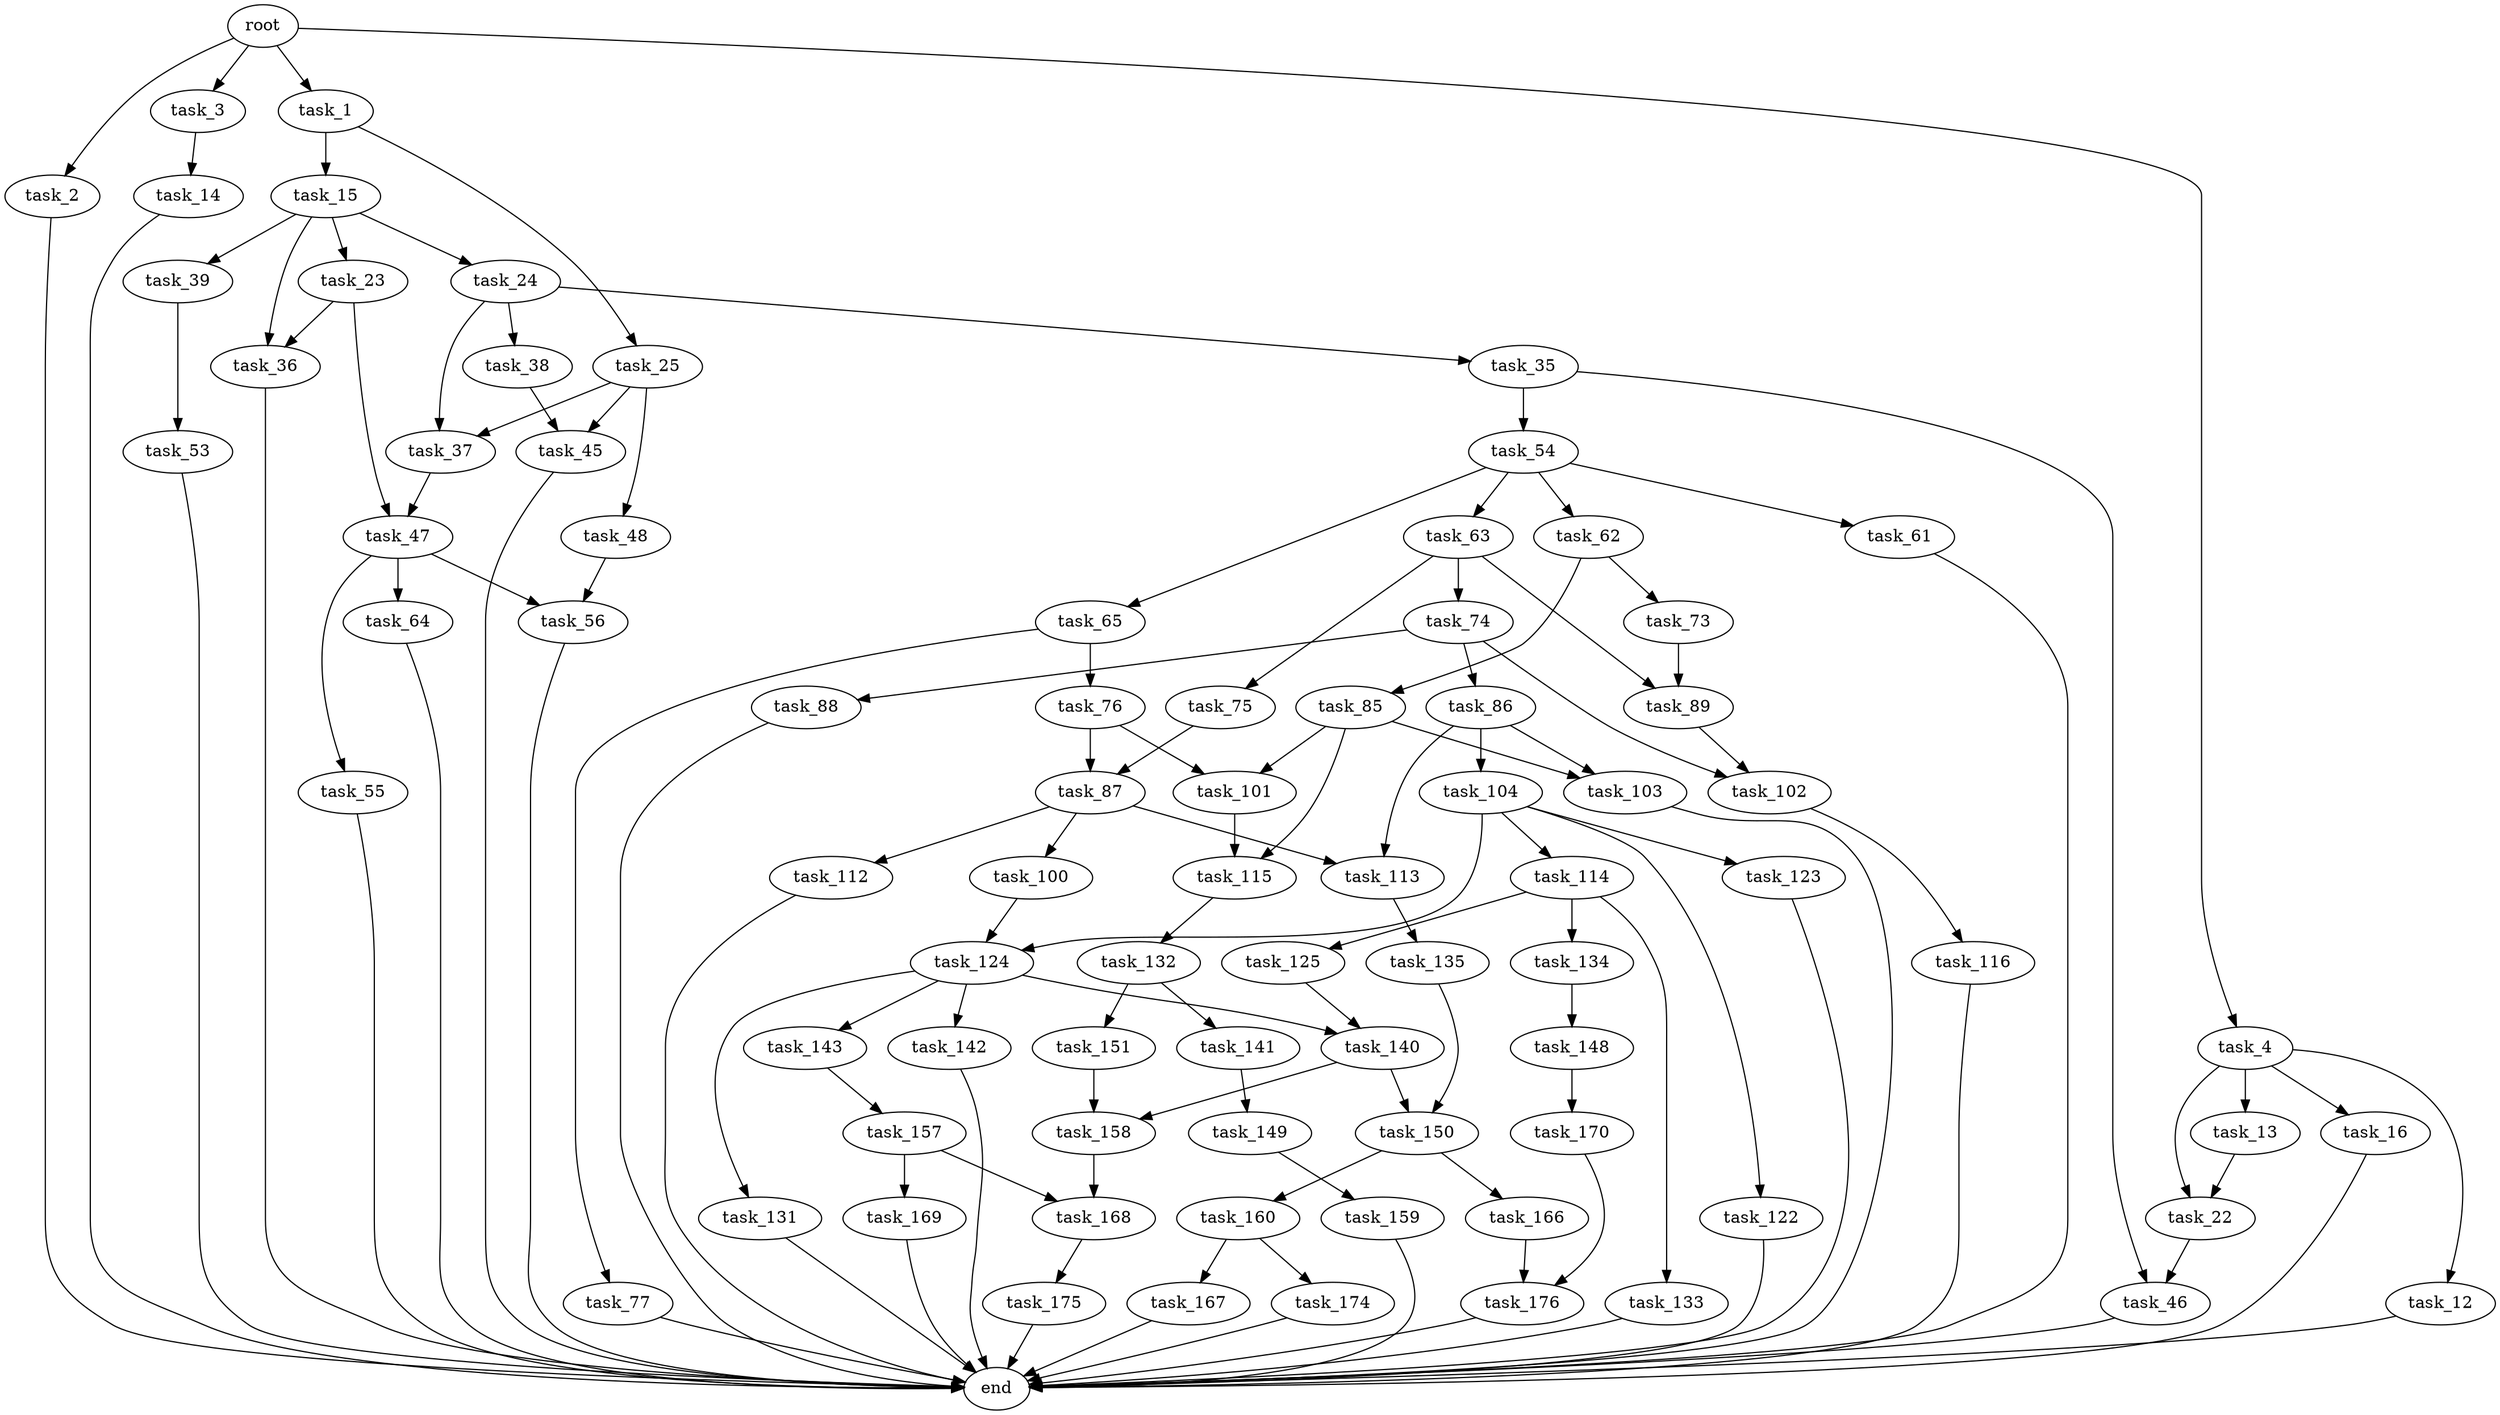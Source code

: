 digraph G {
  root [size="0.000000"];
  task_1 [size="1341262855893.000000"];
  task_2 [size="25060898827.000000"];
  task_3 [size="14531202495.000000"];
  task_4 [size="3355480757.000000"];
  task_15 [size="47244986453.000000"];
  task_25 [size="549755813888.000000"];
  end [size="0.000000"];
  task_14 [size="26014782224.000000"];
  task_12 [size="46387141988.000000"];
  task_13 [size="225495457928.000000"];
  task_16 [size="782757789696.000000"];
  task_22 [size="361481062719.000000"];
  task_23 [size="134217728000.000000"];
  task_24 [size="592513753625.000000"];
  task_36 [size="5267280904.000000"];
  task_39 [size="1983692831.000000"];
  task_46 [size="11720388421.000000"];
  task_47 [size="8162414527.000000"];
  task_35 [size="2550919959.000000"];
  task_37 [size="8589934592.000000"];
  task_38 [size="68719476736.000000"];
  task_45 [size="186682390953.000000"];
  task_48 [size="8589934592.000000"];
  task_54 [size="55353493114.000000"];
  task_53 [size="364154903730.000000"];
  task_55 [size="28078687214.000000"];
  task_56 [size="68719476736.000000"];
  task_64 [size="161948176829.000000"];
  task_61 [size="15452834176.000000"];
  task_62 [size="167199458439.000000"];
  task_63 [size="43683447814.000000"];
  task_65 [size="30262786362.000000"];
  task_73 [size="26596932114.000000"];
  task_85 [size="28991029248.000000"];
  task_74 [size="134217728000.000000"];
  task_75 [size="134217728000.000000"];
  task_89 [size="149174949473.000000"];
  task_76 [size="16648840716.000000"];
  task_77 [size="178437770052.000000"];
  task_86 [size="1073741824000.000000"];
  task_88 [size="134217728000.000000"];
  task_102 [size="15985242650.000000"];
  task_87 [size="788350556624.000000"];
  task_101 [size="12789616401.000000"];
  task_103 [size="1073741824000.000000"];
  task_115 [size="462887571796.000000"];
  task_104 [size="4110010757.000000"];
  task_113 [size="15752796309.000000"];
  task_100 [size="400769590052.000000"];
  task_112 [size="1367969708.000000"];
  task_124 [size="2987850002.000000"];
  task_116 [size="1073741824000.000000"];
  task_114 [size="28991029248.000000"];
  task_122 [size="1073741824000.000000"];
  task_123 [size="68719476736.000000"];
  task_135 [size="22199662606.000000"];
  task_125 [size="68719476736.000000"];
  task_133 [size="8589934592.000000"];
  task_134 [size="628382958216.000000"];
  task_132 [size="1073741824000.000000"];
  task_131 [size="190097552947.000000"];
  task_140 [size="833962029289.000000"];
  task_142 [size="462555554343.000000"];
  task_143 [size="12158859241.000000"];
  task_141 [size="232562295225.000000"];
  task_151 [size="33983555213.000000"];
  task_148 [size="10120231988.000000"];
  task_150 [size="72219687808.000000"];
  task_158 [size="6053931274.000000"];
  task_149 [size="231928233984.000000"];
  task_157 [size="15158618097.000000"];
  task_170 [size="432359671120.000000"];
  task_159 [size="68719476736.000000"];
  task_160 [size="8589934592.000000"];
  task_166 [size="8589934592.000000"];
  task_168 [size="1073741824000.000000"];
  task_169 [size="562954166437.000000"];
  task_167 [size="28991029248.000000"];
  task_174 [size="4082641868.000000"];
  task_176 [size="1500320548.000000"];
  task_175 [size="549755813888.000000"];

  root -> task_1 [size="1.000000"];
  root -> task_2 [size="1.000000"];
  root -> task_3 [size="1.000000"];
  root -> task_4 [size="1.000000"];
  task_1 -> task_15 [size="838860800.000000"];
  task_1 -> task_25 [size="838860800.000000"];
  task_2 -> end [size="1.000000"];
  task_3 -> task_14 [size="411041792.000000"];
  task_4 -> task_12 [size="75497472.000000"];
  task_4 -> task_13 [size="75497472.000000"];
  task_4 -> task_16 [size="75497472.000000"];
  task_4 -> task_22 [size="75497472.000000"];
  task_15 -> task_23 [size="838860800.000000"];
  task_15 -> task_24 [size="838860800.000000"];
  task_15 -> task_36 [size="838860800.000000"];
  task_15 -> task_39 [size="838860800.000000"];
  task_25 -> task_37 [size="536870912.000000"];
  task_25 -> task_45 [size="536870912.000000"];
  task_25 -> task_48 [size="536870912.000000"];
  task_14 -> end [size="1.000000"];
  task_12 -> end [size="1.000000"];
  task_13 -> task_22 [size="536870912.000000"];
  task_16 -> end [size="1.000000"];
  task_22 -> task_46 [size="301989888.000000"];
  task_23 -> task_36 [size="209715200.000000"];
  task_23 -> task_47 [size="209715200.000000"];
  task_24 -> task_35 [size="679477248.000000"];
  task_24 -> task_37 [size="679477248.000000"];
  task_24 -> task_38 [size="679477248.000000"];
  task_36 -> end [size="1.000000"];
  task_39 -> task_53 [size="33554432.000000"];
  task_46 -> end [size="1.000000"];
  task_47 -> task_55 [size="134217728.000000"];
  task_47 -> task_56 [size="134217728.000000"];
  task_47 -> task_64 [size="134217728.000000"];
  task_35 -> task_46 [size="209715200.000000"];
  task_35 -> task_54 [size="209715200.000000"];
  task_37 -> task_47 [size="33554432.000000"];
  task_38 -> task_45 [size="134217728.000000"];
  task_45 -> end [size="1.000000"];
  task_48 -> task_56 [size="33554432.000000"];
  task_54 -> task_61 [size="209715200.000000"];
  task_54 -> task_62 [size="209715200.000000"];
  task_54 -> task_63 [size="209715200.000000"];
  task_54 -> task_65 [size="209715200.000000"];
  task_53 -> end [size="1.000000"];
  task_55 -> end [size="1.000000"];
  task_56 -> end [size="1.000000"];
  task_64 -> end [size="1.000000"];
  task_61 -> end [size="1.000000"];
  task_62 -> task_73 [size="209715200.000000"];
  task_62 -> task_85 [size="209715200.000000"];
  task_63 -> task_74 [size="33554432.000000"];
  task_63 -> task_75 [size="33554432.000000"];
  task_63 -> task_89 [size="33554432.000000"];
  task_65 -> task_76 [size="536870912.000000"];
  task_65 -> task_77 [size="536870912.000000"];
  task_73 -> task_89 [size="536870912.000000"];
  task_85 -> task_101 [size="75497472.000000"];
  task_85 -> task_103 [size="75497472.000000"];
  task_85 -> task_115 [size="75497472.000000"];
  task_74 -> task_86 [size="209715200.000000"];
  task_74 -> task_88 [size="209715200.000000"];
  task_74 -> task_102 [size="209715200.000000"];
  task_75 -> task_87 [size="209715200.000000"];
  task_89 -> task_102 [size="209715200.000000"];
  task_76 -> task_87 [size="536870912.000000"];
  task_76 -> task_101 [size="536870912.000000"];
  task_77 -> end [size="1.000000"];
  task_86 -> task_103 [size="838860800.000000"];
  task_86 -> task_104 [size="838860800.000000"];
  task_86 -> task_113 [size="838860800.000000"];
  task_88 -> end [size="1.000000"];
  task_102 -> task_116 [size="411041792.000000"];
  task_87 -> task_100 [size="679477248.000000"];
  task_87 -> task_112 [size="679477248.000000"];
  task_87 -> task_113 [size="679477248.000000"];
  task_101 -> task_115 [size="209715200.000000"];
  task_103 -> end [size="1.000000"];
  task_115 -> task_132 [size="536870912.000000"];
  task_104 -> task_114 [size="75497472.000000"];
  task_104 -> task_122 [size="75497472.000000"];
  task_104 -> task_123 [size="75497472.000000"];
  task_104 -> task_124 [size="75497472.000000"];
  task_113 -> task_135 [size="411041792.000000"];
  task_100 -> task_124 [size="536870912.000000"];
  task_112 -> end [size="1.000000"];
  task_124 -> task_131 [size="75497472.000000"];
  task_124 -> task_140 [size="75497472.000000"];
  task_124 -> task_142 [size="75497472.000000"];
  task_124 -> task_143 [size="75497472.000000"];
  task_116 -> end [size="1.000000"];
  task_114 -> task_125 [size="75497472.000000"];
  task_114 -> task_133 [size="75497472.000000"];
  task_114 -> task_134 [size="75497472.000000"];
  task_122 -> end [size="1.000000"];
  task_123 -> end [size="1.000000"];
  task_135 -> task_150 [size="679477248.000000"];
  task_125 -> task_140 [size="134217728.000000"];
  task_133 -> end [size="1.000000"];
  task_134 -> task_148 [size="536870912.000000"];
  task_132 -> task_141 [size="838860800.000000"];
  task_132 -> task_151 [size="838860800.000000"];
  task_131 -> end [size="1.000000"];
  task_140 -> task_150 [size="679477248.000000"];
  task_140 -> task_158 [size="679477248.000000"];
  task_142 -> end [size="1.000000"];
  task_143 -> task_157 [size="838860800.000000"];
  task_141 -> task_149 [size="301989888.000000"];
  task_151 -> task_158 [size="75497472.000000"];
  task_148 -> task_170 [size="679477248.000000"];
  task_150 -> task_160 [size="75497472.000000"];
  task_150 -> task_166 [size="75497472.000000"];
  task_158 -> task_168 [size="33554432.000000"];
  task_149 -> task_159 [size="301989888.000000"];
  task_157 -> task_168 [size="301989888.000000"];
  task_157 -> task_169 [size="301989888.000000"];
  task_170 -> task_176 [size="536870912.000000"];
  task_159 -> end [size="1.000000"];
  task_160 -> task_167 [size="33554432.000000"];
  task_160 -> task_174 [size="33554432.000000"];
  task_166 -> task_176 [size="33554432.000000"];
  task_168 -> task_175 [size="838860800.000000"];
  task_169 -> end [size="1.000000"];
  task_167 -> end [size="1.000000"];
  task_174 -> end [size="1.000000"];
  task_176 -> end [size="1.000000"];
  task_175 -> end [size="1.000000"];
}
